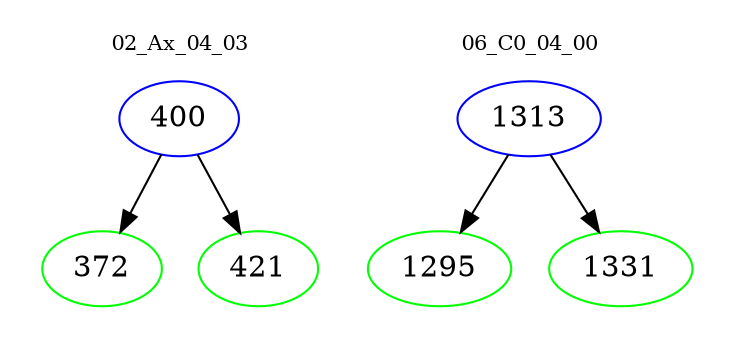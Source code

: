 digraph{
subgraph cluster_0 {
color = white
label = "02_Ax_04_03";
fontsize=10;
T0_400 [label="400", color="blue"]
T0_400 -> T0_372 [color="black"]
T0_372 [label="372", color="green"]
T0_400 -> T0_421 [color="black"]
T0_421 [label="421", color="green"]
}
subgraph cluster_1 {
color = white
label = "06_C0_04_00";
fontsize=10;
T1_1313 [label="1313", color="blue"]
T1_1313 -> T1_1295 [color="black"]
T1_1295 [label="1295", color="green"]
T1_1313 -> T1_1331 [color="black"]
T1_1331 [label="1331", color="green"]
}
}
